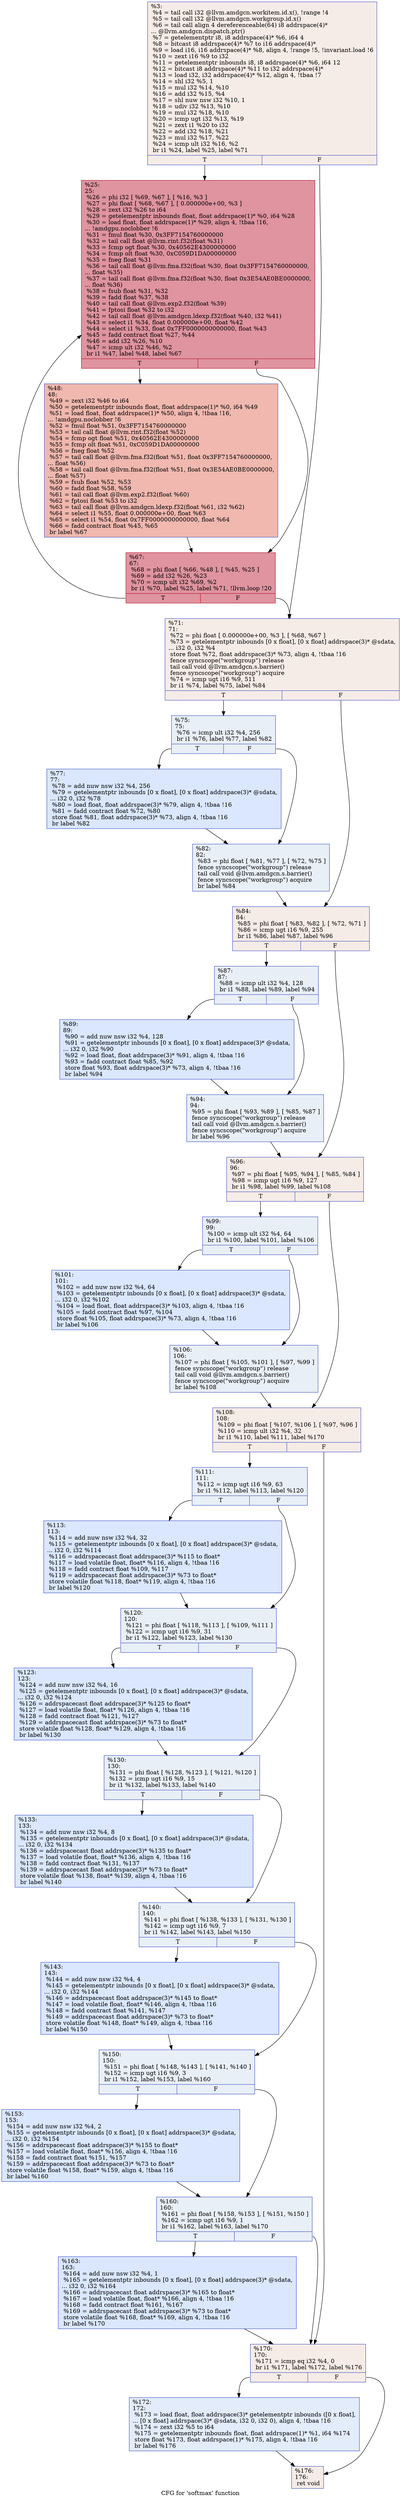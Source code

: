 digraph "CFG for 'softmax' function" {
	label="CFG for 'softmax' function";

	Node0x63f03b0 [shape=record,color="#3d50c3ff", style=filled, fillcolor="#ead5c970",label="{%3:\l  %4 = tail call i32 @llvm.amdgcn.workitem.id.x(), !range !4\l  %5 = tail call i32 @llvm.amdgcn.workgroup.id.x()\l  %6 = tail call align 4 dereferenceable(64) i8 addrspace(4)*\l... @llvm.amdgcn.dispatch.ptr()\l  %7 = getelementptr i8, i8 addrspace(4)* %6, i64 4\l  %8 = bitcast i8 addrspace(4)* %7 to i16 addrspace(4)*\l  %9 = load i16, i16 addrspace(4)* %8, align 4, !range !5, !invariant.load !6\l  %10 = zext i16 %9 to i32\l  %11 = getelementptr inbounds i8, i8 addrspace(4)* %6, i64 12\l  %12 = bitcast i8 addrspace(4)* %11 to i32 addrspace(4)*\l  %13 = load i32, i32 addrspace(4)* %12, align 4, !tbaa !7\l  %14 = shl i32 %5, 1\l  %15 = mul i32 %14, %10\l  %16 = add i32 %15, %4\l  %17 = shl nuw nsw i32 %10, 1\l  %18 = udiv i32 %13, %10\l  %19 = mul i32 %18, %10\l  %20 = icmp ugt i32 %13, %19\l  %21 = zext i1 %20 to i32\l  %22 = add i32 %18, %21\l  %23 = mul i32 %17, %22\l  %24 = icmp ult i32 %16, %2\l  br i1 %24, label %25, label %71\l|{<s0>T|<s1>F}}"];
	Node0x63f03b0:s0 -> Node0x63f1150;
	Node0x63f03b0:s1 -> Node0x63f2b20;
	Node0x63f1150 [shape=record,color="#b70d28ff", style=filled, fillcolor="#b70d2870",label="{%25:\l25:                                               \l  %26 = phi i32 [ %69, %67 ], [ %16, %3 ]\l  %27 = phi float [ %68, %67 ], [ 0.000000e+00, %3 ]\l  %28 = zext i32 %26 to i64\l  %29 = getelementptr inbounds float, float addrspace(1)* %0, i64 %28\l  %30 = load float, float addrspace(1)* %29, align 4, !tbaa !16,\l... !amdgpu.noclobber !6\l  %31 = fmul float %30, 0x3FF7154760000000\l  %32 = tail call float @llvm.rint.f32(float %31)\l  %33 = fcmp ogt float %30, 0x40562E4300000000\l  %34 = fcmp olt float %30, 0xC059D1DA00000000\l  %35 = fneg float %31\l  %36 = tail call float @llvm.fma.f32(float %30, float 0x3FF7154760000000,\l... float %35)\l  %37 = tail call float @llvm.fma.f32(float %30, float 0x3E54AE0BE0000000,\l... float %36)\l  %38 = fsub float %31, %32\l  %39 = fadd float %37, %38\l  %40 = tail call float @llvm.exp2.f32(float %39)\l  %41 = fptosi float %32 to i32\l  %42 = tail call float @llvm.amdgcn.ldexp.f32(float %40, i32 %41)\l  %43 = select i1 %34, float 0.000000e+00, float %42\l  %44 = select i1 %33, float 0x7FF0000000000000, float %43\l  %45 = fadd contract float %27, %44\l  %46 = add i32 %26, %10\l  %47 = icmp ult i32 %46, %2\l  br i1 %47, label %48, label %67\l|{<s0>T|<s1>F}}"];
	Node0x63f1150:s0 -> Node0x63f5590;
	Node0x63f1150:s1 -> Node0x63f2c90;
	Node0x63f5590 [shape=record,color="#3d50c3ff", style=filled, fillcolor="#dc5d4a70",label="{%48:\l48:                                               \l  %49 = zext i32 %46 to i64\l  %50 = getelementptr inbounds float, float addrspace(1)* %0, i64 %49\l  %51 = load float, float addrspace(1)* %50, align 4, !tbaa !16,\l... !amdgpu.noclobber !6\l  %52 = fmul float %51, 0x3FF7154760000000\l  %53 = tail call float @llvm.rint.f32(float %52)\l  %54 = fcmp ogt float %51, 0x40562E4300000000\l  %55 = fcmp olt float %51, 0xC059D1DA00000000\l  %56 = fneg float %52\l  %57 = tail call float @llvm.fma.f32(float %51, float 0x3FF7154760000000,\l... float %56)\l  %58 = tail call float @llvm.fma.f32(float %51, float 0x3E54AE0BE0000000,\l... float %57)\l  %59 = fsub float %52, %53\l  %60 = fadd float %58, %59\l  %61 = tail call float @llvm.exp2.f32(float %60)\l  %62 = fptosi float %53 to i32\l  %63 = tail call float @llvm.amdgcn.ldexp.f32(float %61, i32 %62)\l  %64 = select i1 %55, float 0.000000e+00, float %63\l  %65 = select i1 %54, float 0x7FF0000000000000, float %64\l  %66 = fadd contract float %45, %65\l  br label %67\l}"];
	Node0x63f5590 -> Node0x63f2c90;
	Node0x63f2c90 [shape=record,color="#b70d28ff", style=filled, fillcolor="#b70d2870",label="{%67:\l67:                                               \l  %68 = phi float [ %66, %48 ], [ %45, %25 ]\l  %69 = add i32 %26, %23\l  %70 = icmp ult i32 %69, %2\l  br i1 %70, label %25, label %71, !llvm.loop !20\l|{<s0>T|<s1>F}}"];
	Node0x63f2c90:s0 -> Node0x63f1150;
	Node0x63f2c90:s1 -> Node0x63f2b20;
	Node0x63f2b20 [shape=record,color="#3d50c3ff", style=filled, fillcolor="#ead5c970",label="{%71:\l71:                                               \l  %72 = phi float [ 0.000000e+00, %3 ], [ %68, %67 ]\l  %73 = getelementptr inbounds [0 x float], [0 x float] addrspace(3)* @sdata,\l... i32 0, i32 %4\l  store float %72, float addrspace(3)* %73, align 4, !tbaa !16\l  fence syncscope(\"workgroup\") release\l  tail call void @llvm.amdgcn.s.barrier()\l  fence syncscope(\"workgroup\") acquire\l  %74 = icmp ugt i16 %9, 511\l  br i1 %74, label %75, label %84\l|{<s0>T|<s1>F}}"];
	Node0x63f2b20:s0 -> Node0x63f7450;
	Node0x63f2b20:s1 -> Node0x63f74e0;
	Node0x63f7450 [shape=record,color="#3d50c3ff", style=filled, fillcolor="#cedaeb70",label="{%75:\l75:                                               \l  %76 = icmp ult i32 %4, 256\l  br i1 %76, label %77, label %82\l|{<s0>T|<s1>F}}"];
	Node0x63f7450:s0 -> Node0x63f76e0;
	Node0x63f7450:s1 -> Node0x63f7730;
	Node0x63f76e0 [shape=record,color="#3d50c3ff", style=filled, fillcolor="#abc8fd70",label="{%77:\l77:                                               \l  %78 = add nuw nsw i32 %4, 256\l  %79 = getelementptr inbounds [0 x float], [0 x float] addrspace(3)* @sdata,\l... i32 0, i32 %78\l  %80 = load float, float addrspace(3)* %79, align 4, !tbaa !16\l  %81 = fadd contract float %72, %80\l  store float %81, float addrspace(3)* %73, align 4, !tbaa !16\l  br label %82\l}"];
	Node0x63f76e0 -> Node0x63f7730;
	Node0x63f7730 [shape=record,color="#3d50c3ff", style=filled, fillcolor="#cedaeb70",label="{%82:\l82:                                               \l  %83 = phi float [ %81, %77 ], [ %72, %75 ]\l  fence syncscope(\"workgroup\") release\l  tail call void @llvm.amdgcn.s.barrier()\l  fence syncscope(\"workgroup\") acquire\l  br label %84\l}"];
	Node0x63f7730 -> Node0x63f74e0;
	Node0x63f74e0 [shape=record,color="#3d50c3ff", style=filled, fillcolor="#ead5c970",label="{%84:\l84:                                               \l  %85 = phi float [ %83, %82 ], [ %72, %71 ]\l  %86 = icmp ugt i16 %9, 255\l  br i1 %86, label %87, label %96\l|{<s0>T|<s1>F}}"];
	Node0x63f74e0:s0 -> Node0x63f7fc0;
	Node0x63f74e0:s1 -> Node0x63f8010;
	Node0x63f7fc0 [shape=record,color="#3d50c3ff", style=filled, fillcolor="#cedaeb70",label="{%87:\l87:                                               \l  %88 = icmp ult i32 %4, 128\l  br i1 %88, label %89, label %94\l|{<s0>T|<s1>F}}"];
	Node0x63f7fc0:s0 -> Node0x63f81d0;
	Node0x63f7fc0:s1 -> Node0x63f8220;
	Node0x63f81d0 [shape=record,color="#3d50c3ff", style=filled, fillcolor="#abc8fd70",label="{%89:\l89:                                               \l  %90 = add nuw nsw i32 %4, 128\l  %91 = getelementptr inbounds [0 x float], [0 x float] addrspace(3)* @sdata,\l... i32 0, i32 %90\l  %92 = load float, float addrspace(3)* %91, align 4, !tbaa !16\l  %93 = fadd contract float %85, %92\l  store float %93, float addrspace(3)* %73, align 4, !tbaa !16\l  br label %94\l}"];
	Node0x63f81d0 -> Node0x63f8220;
	Node0x63f8220 [shape=record,color="#3d50c3ff", style=filled, fillcolor="#cedaeb70",label="{%94:\l94:                                               \l  %95 = phi float [ %93, %89 ], [ %85, %87 ]\l  fence syncscope(\"workgroup\") release\l  tail call void @llvm.amdgcn.s.barrier()\l  fence syncscope(\"workgroup\") acquire\l  br label %96\l}"];
	Node0x63f8220 -> Node0x63f8010;
	Node0x63f8010 [shape=record,color="#3d50c3ff", style=filled, fillcolor="#ead5c970",label="{%96:\l96:                                               \l  %97 = phi float [ %95, %94 ], [ %85, %84 ]\l  %98 = icmp ugt i16 %9, 127\l  br i1 %98, label %99, label %108\l|{<s0>T|<s1>F}}"];
	Node0x63f8010:s0 -> Node0x63f8a70;
	Node0x63f8010:s1 -> Node0x63f8ac0;
	Node0x63f8a70 [shape=record,color="#3d50c3ff", style=filled, fillcolor="#cedaeb70",label="{%99:\l99:                                               \l  %100 = icmp ult i32 %4, 64\l  br i1 %100, label %101, label %106\l|{<s0>T|<s1>F}}"];
	Node0x63f8a70:s0 -> Node0x63f8c80;
	Node0x63f8a70:s1 -> Node0x63f8cd0;
	Node0x63f8c80 [shape=record,color="#3d50c3ff", style=filled, fillcolor="#abc8fd70",label="{%101:\l101:                                              \l  %102 = add nuw nsw i32 %4, 64\l  %103 = getelementptr inbounds [0 x float], [0 x float] addrspace(3)* @sdata,\l... i32 0, i32 %102\l  %104 = load float, float addrspace(3)* %103, align 4, !tbaa !16\l  %105 = fadd contract float %97, %104\l  store float %105, float addrspace(3)* %73, align 4, !tbaa !16\l  br label %106\l}"];
	Node0x63f8c80 -> Node0x63f8cd0;
	Node0x63f8cd0 [shape=record,color="#3d50c3ff", style=filled, fillcolor="#cedaeb70",label="{%106:\l106:                                              \l  %107 = phi float [ %105, %101 ], [ %97, %99 ]\l  fence syncscope(\"workgroup\") release\l  tail call void @llvm.amdgcn.s.barrier()\l  fence syncscope(\"workgroup\") acquire\l  br label %108\l}"];
	Node0x63f8cd0 -> Node0x63f8ac0;
	Node0x63f8ac0 [shape=record,color="#3d50c3ff", style=filled, fillcolor="#ead5c970",label="{%108:\l108:                                              \l  %109 = phi float [ %107, %106 ], [ %97, %96 ]\l  %110 = icmp ult i32 %4, 32\l  br i1 %110, label %111, label %170\l|{<s0>T|<s1>F}}"];
	Node0x63f8ac0:s0 -> Node0x63f9520;
	Node0x63f8ac0:s1 -> Node0x63f9570;
	Node0x63f9520 [shape=record,color="#3d50c3ff", style=filled, fillcolor="#cedaeb70",label="{%111:\l111:                                              \l  %112 = icmp ugt i16 %9, 63\l  br i1 %112, label %113, label %120\l|{<s0>T|<s1>F}}"];
	Node0x63f9520:s0 -> Node0x63f9730;
	Node0x63f9520:s1 -> Node0x63f9780;
	Node0x63f9730 [shape=record,color="#3d50c3ff", style=filled, fillcolor="#abc8fd70",label="{%113:\l113:                                              \l  %114 = add nuw nsw i32 %4, 32\l  %115 = getelementptr inbounds [0 x float], [0 x float] addrspace(3)* @sdata,\l... i32 0, i32 %114\l  %116 = addrspacecast float addrspace(3)* %115 to float*\l  %117 = load volatile float, float* %116, align 4, !tbaa !16\l  %118 = fadd contract float %109, %117\l  %119 = addrspacecast float addrspace(3)* %73 to float*\l  store volatile float %118, float* %119, align 4, !tbaa !16\l  br label %120\l}"];
	Node0x63f9730 -> Node0x63f9780;
	Node0x63f9780 [shape=record,color="#3d50c3ff", style=filled, fillcolor="#cedaeb70",label="{%120:\l120:                                              \l  %121 = phi float [ %118, %113 ], [ %109, %111 ]\l  %122 = icmp ugt i16 %9, 31\l  br i1 %122, label %123, label %130\l|{<s0>T|<s1>F}}"];
	Node0x63f9780:s0 -> Node0x63f9e20;
	Node0x63f9780:s1 -> Node0x63f9e70;
	Node0x63f9e20 [shape=record,color="#3d50c3ff", style=filled, fillcolor="#abc8fd70",label="{%123:\l123:                                              \l  %124 = add nuw nsw i32 %4, 16\l  %125 = getelementptr inbounds [0 x float], [0 x float] addrspace(3)* @sdata,\l... i32 0, i32 %124\l  %126 = addrspacecast float addrspace(3)* %125 to float*\l  %127 = load volatile float, float* %126, align 4, !tbaa !16\l  %128 = fadd contract float %121, %127\l  %129 = addrspacecast float addrspace(3)* %73 to float*\l  store volatile float %128, float* %129, align 4, !tbaa !16\l  br label %130\l}"];
	Node0x63f9e20 -> Node0x63f9e70;
	Node0x63f9e70 [shape=record,color="#3d50c3ff", style=filled, fillcolor="#cedaeb70",label="{%130:\l130:                                              \l  %131 = phi float [ %128, %123 ], [ %121, %120 ]\l  %132 = icmp ugt i16 %9, 15\l  br i1 %132, label %133, label %140\l|{<s0>T|<s1>F}}"];
	Node0x63f9e70:s0 -> Node0x63f6b80;
	Node0x63f9e70:s1 -> Node0x63f6bd0;
	Node0x63f6b80 [shape=record,color="#3d50c3ff", style=filled, fillcolor="#abc8fd70",label="{%133:\l133:                                              \l  %134 = add nuw nsw i32 %4, 8\l  %135 = getelementptr inbounds [0 x float], [0 x float] addrspace(3)* @sdata,\l... i32 0, i32 %134\l  %136 = addrspacecast float addrspace(3)* %135 to float*\l  %137 = load volatile float, float* %136, align 4, !tbaa !16\l  %138 = fadd contract float %131, %137\l  %139 = addrspacecast float addrspace(3)* %73 to float*\l  store volatile float %138, float* %139, align 4, !tbaa !16\l  br label %140\l}"];
	Node0x63f6b80 -> Node0x63f6bd0;
	Node0x63f6bd0 [shape=record,color="#3d50c3ff", style=filled, fillcolor="#cedaeb70",label="{%140:\l140:                                              \l  %141 = phi float [ %138, %133 ], [ %131, %130 ]\l  %142 = icmp ugt i16 %9, 7\l  br i1 %142, label %143, label %150\l|{<s0>T|<s1>F}}"];
	Node0x63f6bd0:s0 -> Node0x63fb070;
	Node0x63f6bd0:s1 -> Node0x63fb0c0;
	Node0x63fb070 [shape=record,color="#3d50c3ff", style=filled, fillcolor="#abc8fd70",label="{%143:\l143:                                              \l  %144 = add nuw nsw i32 %4, 4\l  %145 = getelementptr inbounds [0 x float], [0 x float] addrspace(3)* @sdata,\l... i32 0, i32 %144\l  %146 = addrspacecast float addrspace(3)* %145 to float*\l  %147 = load volatile float, float* %146, align 4, !tbaa !16\l  %148 = fadd contract float %141, %147\l  %149 = addrspacecast float addrspace(3)* %73 to float*\l  store volatile float %148, float* %149, align 4, !tbaa !16\l  br label %150\l}"];
	Node0x63fb070 -> Node0x63fb0c0;
	Node0x63fb0c0 [shape=record,color="#3d50c3ff", style=filled, fillcolor="#cedaeb70",label="{%150:\l150:                                              \l  %151 = phi float [ %148, %143 ], [ %141, %140 ]\l  %152 = icmp ugt i16 %9, 3\l  br i1 %152, label %153, label %160\l|{<s0>T|<s1>F}}"];
	Node0x63fb0c0:s0 -> Node0x63fb790;
	Node0x63fb0c0:s1 -> Node0x63fb7e0;
	Node0x63fb790 [shape=record,color="#3d50c3ff", style=filled, fillcolor="#abc8fd70",label="{%153:\l153:                                              \l  %154 = add nuw nsw i32 %4, 2\l  %155 = getelementptr inbounds [0 x float], [0 x float] addrspace(3)* @sdata,\l... i32 0, i32 %154\l  %156 = addrspacecast float addrspace(3)* %155 to float*\l  %157 = load volatile float, float* %156, align 4, !tbaa !16\l  %158 = fadd contract float %151, %157\l  %159 = addrspacecast float addrspace(3)* %73 to float*\l  store volatile float %158, float* %159, align 4, !tbaa !16\l  br label %160\l}"];
	Node0x63fb790 -> Node0x63fb7e0;
	Node0x63fb7e0 [shape=record,color="#3d50c3ff", style=filled, fillcolor="#cedaeb70",label="{%160:\l160:                                              \l  %161 = phi float [ %158, %153 ], [ %151, %150 ]\l  %162 = icmp ugt i16 %9, 1\l  br i1 %162, label %163, label %170\l|{<s0>T|<s1>F}}"];
	Node0x63fb7e0:s0 -> Node0x63fbeb0;
	Node0x63fb7e0:s1 -> Node0x63f9570;
	Node0x63fbeb0 [shape=record,color="#3d50c3ff", style=filled, fillcolor="#abc8fd70",label="{%163:\l163:                                              \l  %164 = add nuw nsw i32 %4, 1\l  %165 = getelementptr inbounds [0 x float], [0 x float] addrspace(3)* @sdata,\l... i32 0, i32 %164\l  %166 = addrspacecast float addrspace(3)* %165 to float*\l  %167 = load volatile float, float* %166, align 4, !tbaa !16\l  %168 = fadd contract float %161, %167\l  %169 = addrspacecast float addrspace(3)* %73 to float*\l  store volatile float %168, float* %169, align 4, !tbaa !16\l  br label %170\l}"];
	Node0x63fbeb0 -> Node0x63f9570;
	Node0x63f9570 [shape=record,color="#3d50c3ff", style=filled, fillcolor="#ead5c970",label="{%170:\l170:                                              \l  %171 = icmp eq i32 %4, 0\l  br i1 %171, label %172, label %176\l|{<s0>T|<s1>F}}"];
	Node0x63f9570:s0 -> Node0x63fc4a0;
	Node0x63f9570:s1 -> Node0x63fc4f0;
	Node0x63fc4a0 [shape=record,color="#3d50c3ff", style=filled, fillcolor="#bfd3f670",label="{%172:\l172:                                              \l  %173 = load float, float addrspace(3)* getelementptr inbounds ([0 x float],\l... [0 x float] addrspace(3)* @sdata, i32 0, i32 0), align 4, !tbaa !16\l  %174 = zext i32 %5 to i64\l  %175 = getelementptr inbounds float, float addrspace(1)* %1, i64 %174\l  store float %173, float addrspace(1)* %175, align 4, !tbaa !16\l  br label %176\l}"];
	Node0x63fc4a0 -> Node0x63fc4f0;
	Node0x63fc4f0 [shape=record,color="#3d50c3ff", style=filled, fillcolor="#ead5c970",label="{%176:\l176:                                              \l  ret void\l}"];
}
